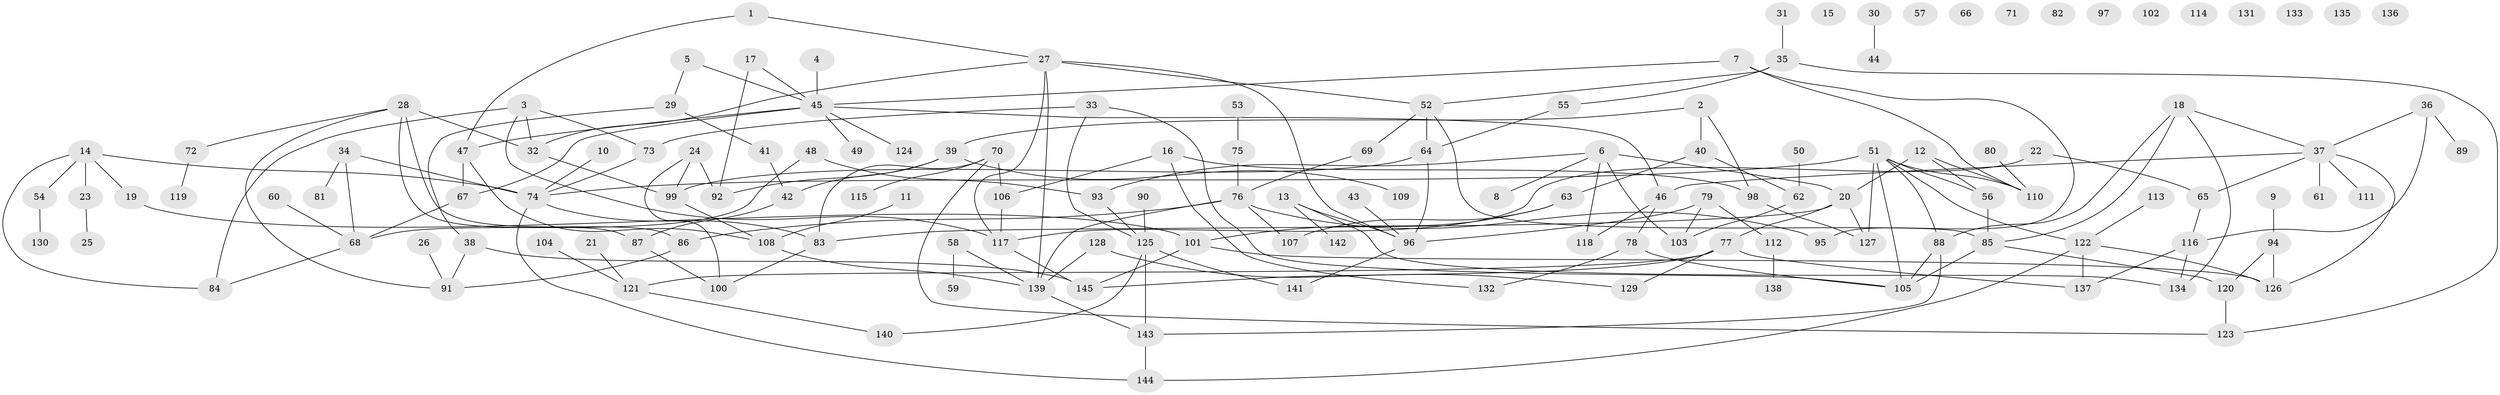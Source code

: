 // Generated by graph-tools (version 1.1) at 2025/13/03/09/25 04:13:11]
// undirected, 145 vertices, 194 edges
graph export_dot {
graph [start="1"]
  node [color=gray90,style=filled];
  1;
  2;
  3;
  4;
  5;
  6;
  7;
  8;
  9;
  10;
  11;
  12;
  13;
  14;
  15;
  16;
  17;
  18;
  19;
  20;
  21;
  22;
  23;
  24;
  25;
  26;
  27;
  28;
  29;
  30;
  31;
  32;
  33;
  34;
  35;
  36;
  37;
  38;
  39;
  40;
  41;
  42;
  43;
  44;
  45;
  46;
  47;
  48;
  49;
  50;
  51;
  52;
  53;
  54;
  55;
  56;
  57;
  58;
  59;
  60;
  61;
  62;
  63;
  64;
  65;
  66;
  67;
  68;
  69;
  70;
  71;
  72;
  73;
  74;
  75;
  76;
  77;
  78;
  79;
  80;
  81;
  82;
  83;
  84;
  85;
  86;
  87;
  88;
  89;
  90;
  91;
  92;
  93;
  94;
  95;
  96;
  97;
  98;
  99;
  100;
  101;
  102;
  103;
  104;
  105;
  106;
  107;
  108;
  109;
  110;
  111;
  112;
  113;
  114;
  115;
  116;
  117;
  118;
  119;
  120;
  121;
  122;
  123;
  124;
  125;
  126;
  127;
  128;
  129;
  130;
  131;
  132;
  133;
  134;
  135;
  136;
  137;
  138;
  139;
  140;
  141;
  142;
  143;
  144;
  145;
  1 -- 27;
  1 -- 47;
  2 -- 39;
  2 -- 40;
  2 -- 98;
  3 -- 32;
  3 -- 73;
  3 -- 84;
  3 -- 117;
  4 -- 45;
  5 -- 29;
  5 -- 45;
  6 -- 8;
  6 -- 20;
  6 -- 93;
  6 -- 103;
  6 -- 118;
  7 -- 45;
  7 -- 95;
  7 -- 110;
  9 -- 94;
  10 -- 74;
  11 -- 108;
  12 -- 20;
  12 -- 56;
  12 -- 110;
  13 -- 96;
  13 -- 134;
  13 -- 142;
  14 -- 19;
  14 -- 23;
  14 -- 54;
  14 -- 74;
  14 -- 84;
  16 -- 98;
  16 -- 106;
  16 -- 132;
  17 -- 45;
  17 -- 92;
  18 -- 37;
  18 -- 85;
  18 -- 88;
  18 -- 134;
  19 -- 101;
  20 -- 77;
  20 -- 83;
  20 -- 127;
  21 -- 121;
  22 -- 65;
  22 -- 117;
  23 -- 25;
  24 -- 92;
  24 -- 99;
  24 -- 100;
  26 -- 91;
  27 -- 32;
  27 -- 52;
  27 -- 96;
  27 -- 117;
  27 -- 139;
  28 -- 32;
  28 -- 72;
  28 -- 86;
  28 -- 87;
  28 -- 91;
  29 -- 38;
  29 -- 41;
  30 -- 44;
  31 -- 35;
  32 -- 99;
  33 -- 73;
  33 -- 105;
  33 -- 125;
  34 -- 68;
  34 -- 74;
  34 -- 81;
  35 -- 52;
  35 -- 55;
  35 -- 123;
  36 -- 37;
  36 -- 89;
  36 -- 116;
  37 -- 46;
  37 -- 61;
  37 -- 65;
  37 -- 111;
  37 -- 126;
  38 -- 91;
  38 -- 145;
  39 -- 42;
  39 -- 92;
  39 -- 109;
  40 -- 62;
  40 -- 63;
  41 -- 42;
  42 -- 87;
  43 -- 96;
  45 -- 46;
  45 -- 47;
  45 -- 49;
  45 -- 67;
  45 -- 124;
  46 -- 78;
  46 -- 118;
  47 -- 67;
  47 -- 108;
  48 -- 68;
  48 -- 93;
  50 -- 62;
  51 -- 56;
  51 -- 74;
  51 -- 88;
  51 -- 105;
  51 -- 110;
  51 -- 122;
  51 -- 127;
  52 -- 64;
  52 -- 69;
  52 -- 85;
  53 -- 75;
  54 -- 130;
  55 -- 64;
  56 -- 85;
  58 -- 59;
  58 -- 139;
  60 -- 68;
  62 -- 103;
  63 -- 101;
  63 -- 107;
  64 -- 96;
  64 -- 99;
  65 -- 116;
  67 -- 68;
  68 -- 84;
  69 -- 76;
  70 -- 83;
  70 -- 106;
  70 -- 115;
  70 -- 123;
  72 -- 119;
  73 -- 74;
  74 -- 83;
  74 -- 144;
  75 -- 76;
  76 -- 86;
  76 -- 95;
  76 -- 107;
  76 -- 139;
  77 -- 121;
  77 -- 129;
  77 -- 137;
  77 -- 145;
  78 -- 105;
  78 -- 132;
  79 -- 96;
  79 -- 103;
  79 -- 112;
  80 -- 110;
  83 -- 100;
  85 -- 105;
  85 -- 120;
  86 -- 91;
  87 -- 100;
  88 -- 105;
  88 -- 143;
  90 -- 125;
  93 -- 125;
  94 -- 120;
  94 -- 126;
  96 -- 141;
  98 -- 127;
  99 -- 108;
  101 -- 126;
  101 -- 145;
  104 -- 121;
  106 -- 117;
  108 -- 139;
  112 -- 138;
  113 -- 122;
  116 -- 134;
  116 -- 137;
  117 -- 145;
  120 -- 123;
  121 -- 140;
  122 -- 126;
  122 -- 137;
  122 -- 144;
  125 -- 140;
  125 -- 141;
  125 -- 143;
  128 -- 129;
  128 -- 139;
  139 -- 143;
  143 -- 144;
}
